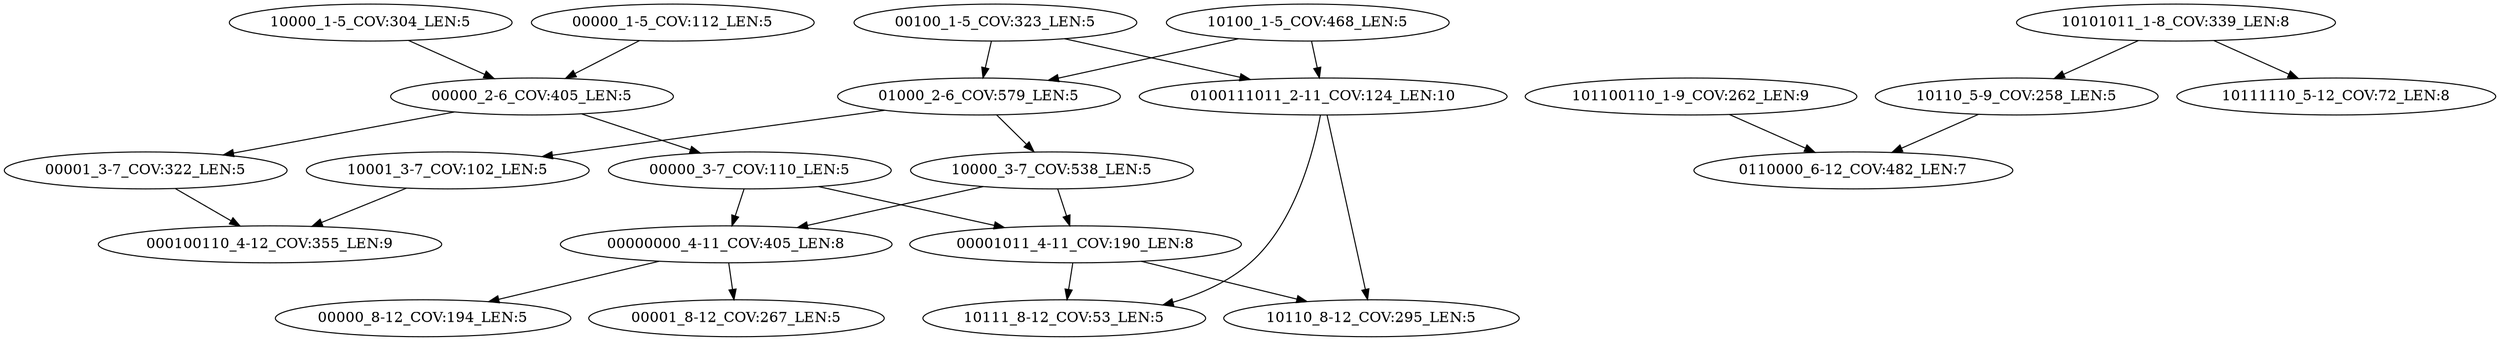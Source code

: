 digraph G {
    "00100_1-5_COV:323_LEN:5" -> "0100111011_2-11_COV:124_LEN:10";
    "00100_1-5_COV:323_LEN:5" -> "01000_2-6_COV:579_LEN:5";
    "0100111011_2-11_COV:124_LEN:10" -> "10111_8-12_COV:53_LEN:5";
    "0100111011_2-11_COV:124_LEN:10" -> "10110_8-12_COV:295_LEN:5";
    "00001_3-7_COV:322_LEN:5" -> "000100110_4-12_COV:355_LEN:9";
    "10000_1-5_COV:304_LEN:5" -> "00000_2-6_COV:405_LEN:5";
    "10110_5-9_COV:258_LEN:5" -> "0110000_6-12_COV:482_LEN:7";
    "00000000_4-11_COV:405_LEN:8" -> "00000_8-12_COV:194_LEN:5";
    "00000000_4-11_COV:405_LEN:8" -> "00001_8-12_COV:267_LEN:5";
    "10101011_1-8_COV:339_LEN:8" -> "10110_5-9_COV:258_LEN:5";
    "10101011_1-8_COV:339_LEN:8" -> "10111110_5-12_COV:72_LEN:8";
    "01000_2-6_COV:579_LEN:5" -> "10001_3-7_COV:102_LEN:5";
    "01000_2-6_COV:579_LEN:5" -> "10000_3-7_COV:538_LEN:5";
    "00000_1-5_COV:112_LEN:5" -> "00000_2-6_COV:405_LEN:5";
    "101100110_1-9_COV:262_LEN:9" -> "0110000_6-12_COV:482_LEN:7";
    "10001_3-7_COV:102_LEN:5" -> "000100110_4-12_COV:355_LEN:9";
    "10000_3-7_COV:538_LEN:5" -> "00000000_4-11_COV:405_LEN:8";
    "10000_3-7_COV:538_LEN:5" -> "00001011_4-11_COV:190_LEN:8";
    "00000_3-7_COV:110_LEN:5" -> "00000000_4-11_COV:405_LEN:8";
    "00000_3-7_COV:110_LEN:5" -> "00001011_4-11_COV:190_LEN:8";
    "00000_2-6_COV:405_LEN:5" -> "00001_3-7_COV:322_LEN:5";
    "00000_2-6_COV:405_LEN:5" -> "00000_3-7_COV:110_LEN:5";
    "00001011_4-11_COV:190_LEN:8" -> "10111_8-12_COV:53_LEN:5";
    "00001011_4-11_COV:190_LEN:8" -> "10110_8-12_COV:295_LEN:5";
    "10100_1-5_COV:468_LEN:5" -> "0100111011_2-11_COV:124_LEN:10";
    "10100_1-5_COV:468_LEN:5" -> "01000_2-6_COV:579_LEN:5";
}
